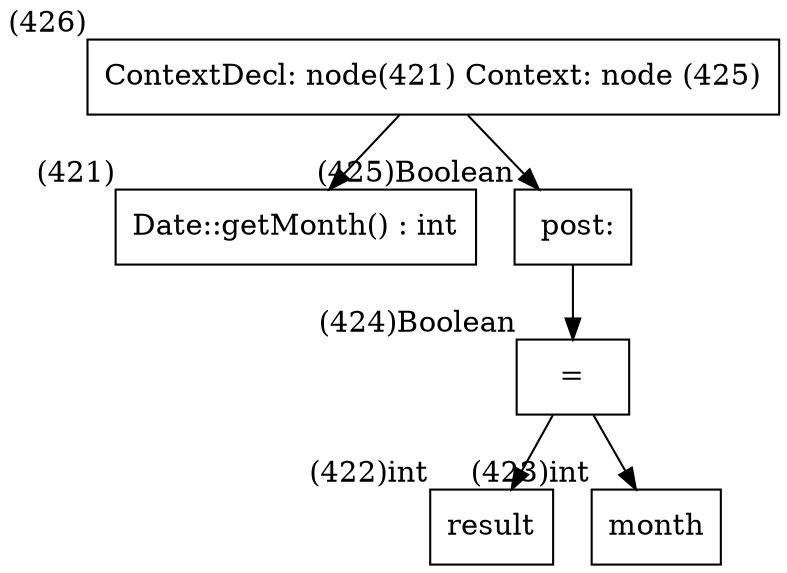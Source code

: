 digraph AST {
  node [shape=box];
  n426 [label="ContextDecl: node(421) Context: node (425)", xlabel="(426)"];
  n426 -> n421;
  n426 -> n425;
  n421 [label="Date::getMonth() : int", xlabel="(421)"];
  n425 [label=" post:", xlabel="(425)Boolean"];
  n425 -> n424;
  n424 [label="=", xlabel="(424)Boolean"];
  n424 -> n422;
  n424 -> n423;
  n422 [label="result", xlabel="(422)int"];
  n423 [label="month", xlabel="(423)int"];
}
